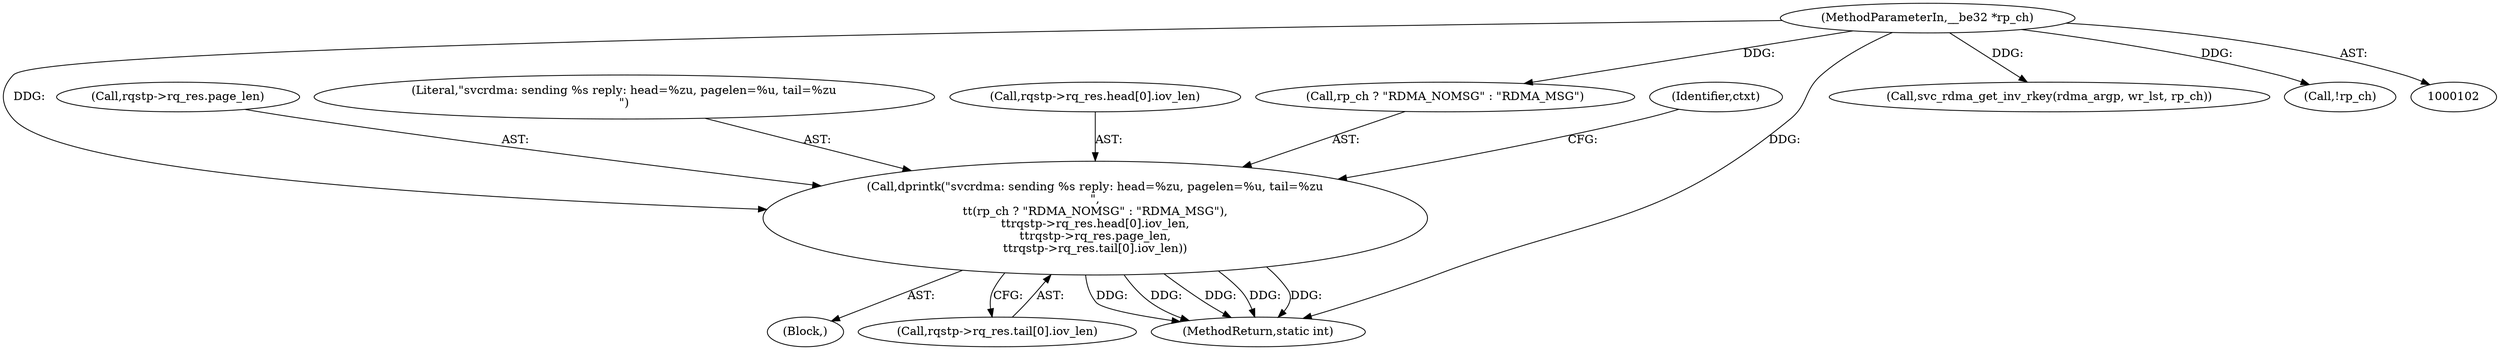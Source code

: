 digraph "0_linux_c70422f760c120480fee4de6c38804c72aa26bc1_32@array" {
"1000113" [label="(Call,dprintk(\"svcrdma: sending %s reply: head=%zu, pagelen=%u, tail=%zu\n\",\n\t\t(rp_ch ? \"RDMA_NOMSG\" : \"RDMA_MSG\"),\n\t\trqstp->rq_res.head[0].iov_len,\n\t\trqstp->rq_res.page_len,\n\t\trqstp->rq_res.tail[0].iov_len))"];
"1000108" [label="(MethodParameterIn,__be32 *rp_ch)"];
"1000109" [label="(Block,)"];
"1000128" [label="(Call,rqstp->rq_res.page_len)"];
"1000190" [label="(Call,svc_rdma_get_inv_rkey(rdma_argp, wr_lst, rp_ch))"];
"1000114" [label="(Literal,\"svcrdma: sending %s reply: head=%zu, pagelen=%u, tail=%zu\n\")"];
"1000119" [label="(Call,rqstp->rq_res.head[0].iov_len)"];
"1000115" [label="(Call,rp_ch ? \"RDMA_NOMSG\" : \"RDMA_MSG\")"];
"1000113" [label="(Call,dprintk(\"svcrdma: sending %s reply: head=%zu, pagelen=%u, tail=%zu\n\",\n\t\t(rp_ch ? \"RDMA_NOMSG\" : \"RDMA_MSG\"),\n\t\trqstp->rq_res.head[0].iov_len,\n\t\trqstp->rq_res.page_len,\n\t\trqstp->rq_res.tail[0].iov_len))"];
"1000108" [label="(MethodParameterIn,__be32 *rp_ch)"];
"1000133" [label="(Call,rqstp->rq_res.tail[0].iov_len)"];
"1000160" [label="(Call,!rp_ch)"];
"1000143" [label="(Identifier,ctxt)"];
"1000219" [label="(MethodReturn,static int)"];
"1000113" -> "1000109"  [label="AST: "];
"1000113" -> "1000133"  [label="CFG: "];
"1000114" -> "1000113"  [label="AST: "];
"1000115" -> "1000113"  [label="AST: "];
"1000119" -> "1000113"  [label="AST: "];
"1000128" -> "1000113"  [label="AST: "];
"1000133" -> "1000113"  [label="AST: "];
"1000143" -> "1000113"  [label="CFG: "];
"1000113" -> "1000219"  [label="DDG: "];
"1000113" -> "1000219"  [label="DDG: "];
"1000113" -> "1000219"  [label="DDG: "];
"1000113" -> "1000219"  [label="DDG: "];
"1000113" -> "1000219"  [label="DDG: "];
"1000108" -> "1000113"  [label="DDG: "];
"1000108" -> "1000102"  [label="AST: "];
"1000108" -> "1000219"  [label="DDG: "];
"1000108" -> "1000115"  [label="DDG: "];
"1000108" -> "1000160"  [label="DDG: "];
"1000108" -> "1000190"  [label="DDG: "];
}
